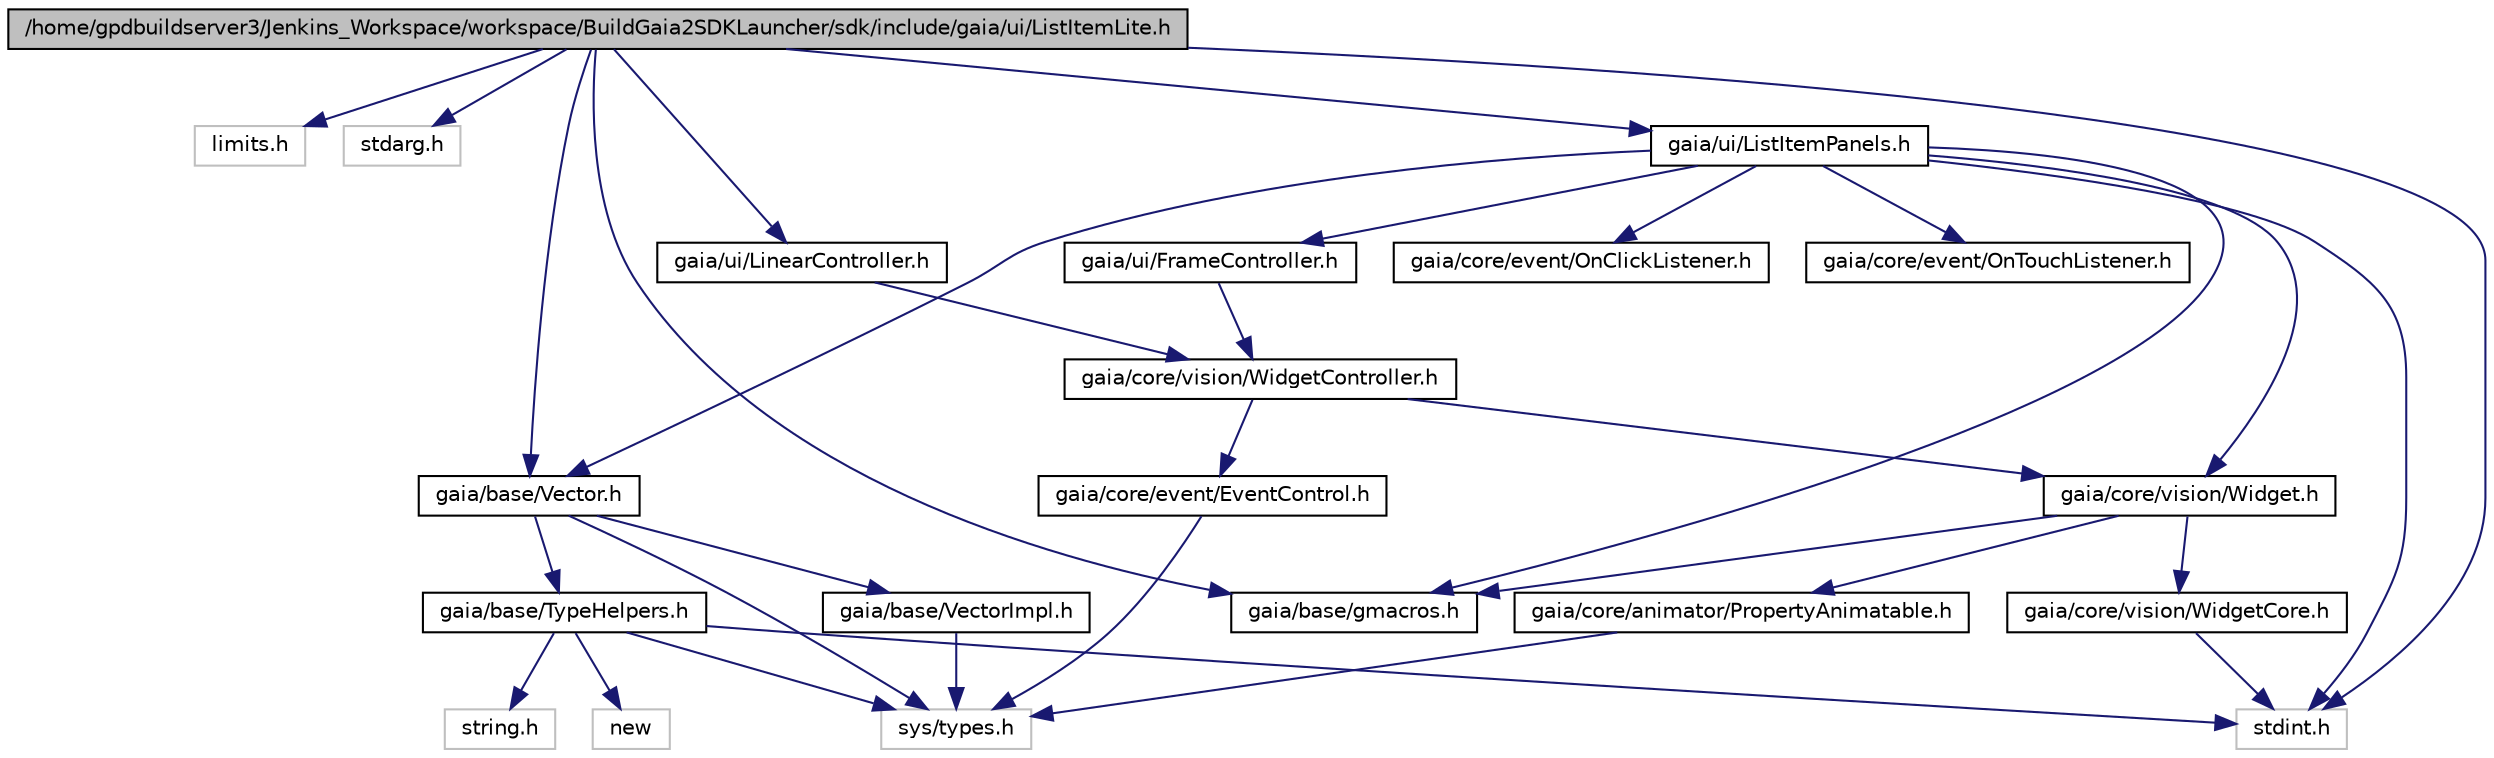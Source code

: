 digraph G
{
  edge [fontname="Helvetica",fontsize="10",labelfontname="Helvetica",labelfontsize="10"];
  node [fontname="Helvetica",fontsize="10",shape=record];
  Node1 [label="/home/gpdbuildserver3/Jenkins_Workspace/workspace/BuildGaia2SDKLauncher/sdk/include/gaia/ui/ListItemLite.h",height=0.2,width=0.4,color="black", fillcolor="grey75", style="filled" fontcolor="black"];
  Node1 -> Node2 [color="midnightblue",fontsize="10",style="solid",fontname="Helvetica"];
  Node2 [label="limits.h",height=0.2,width=0.4,color="grey75", fillcolor="white", style="filled"];
  Node1 -> Node3 [color="midnightblue",fontsize="10",style="solid",fontname="Helvetica"];
  Node3 [label="stdarg.h",height=0.2,width=0.4,color="grey75", fillcolor="white", style="filled"];
  Node1 -> Node4 [color="midnightblue",fontsize="10",style="solid",fontname="Helvetica"];
  Node4 [label="stdint.h",height=0.2,width=0.4,color="grey75", fillcolor="white", style="filled"];
  Node1 -> Node5 [color="midnightblue",fontsize="10",style="solid",fontname="Helvetica"];
  Node5 [label="gaia/base/Vector.h",height=0.2,width=0.4,color="black", fillcolor="white", style="filled",URL="$d4/d7f/_vector_8h.html"];
  Node5 -> Node6 [color="midnightblue",fontsize="10",style="solid",fontname="Helvetica"];
  Node6 [label="gaia/base/TypeHelpers.h",height=0.2,width=0.4,color="black", fillcolor="white", style="filled",URL="$d1/d86/_type_helpers_8h.html"];
  Node6 -> Node4 [color="midnightblue",fontsize="10",style="solid",fontname="Helvetica"];
  Node6 -> Node7 [color="midnightblue",fontsize="10",style="solid",fontname="Helvetica"];
  Node7 [label="string.h",height=0.2,width=0.4,color="grey75", fillcolor="white", style="filled"];
  Node6 -> Node8 [color="midnightblue",fontsize="10",style="solid",fontname="Helvetica"];
  Node8 [label="sys/types.h",height=0.2,width=0.4,color="grey75", fillcolor="white", style="filled"];
  Node6 -> Node9 [color="midnightblue",fontsize="10",style="solid",fontname="Helvetica"];
  Node9 [label="new",height=0.2,width=0.4,color="grey75", fillcolor="white", style="filled"];
  Node5 -> Node10 [color="midnightblue",fontsize="10",style="solid",fontname="Helvetica"];
  Node10 [label="gaia/base/VectorImpl.h",height=0.2,width=0.4,color="black", fillcolor="white", style="filled",URL="$dc/da9/_vector_impl_8h.html"];
  Node10 -> Node8 [color="midnightblue",fontsize="10",style="solid",fontname="Helvetica"];
  Node5 -> Node8 [color="midnightblue",fontsize="10",style="solid",fontname="Helvetica"];
  Node1 -> Node11 [color="midnightblue",fontsize="10",style="solid",fontname="Helvetica"];
  Node11 [label="gaia/ui/LinearController.h",height=0.2,width=0.4,color="black", fillcolor="white", style="filled",URL="$d7/d74/_linear_controller_8h.html"];
  Node11 -> Node12 [color="midnightblue",fontsize="10",style="solid",fontname="Helvetica"];
  Node12 [label="gaia/core/vision/WidgetController.h",height=0.2,width=0.4,color="black", fillcolor="white", style="filled",URL="$d6/d52/_widget_controller_8h.html"];
  Node12 -> Node13 [color="midnightblue",fontsize="10",style="solid",fontname="Helvetica"];
  Node13 [label="gaia/core/event/EventControl.h",height=0.2,width=0.4,color="black", fillcolor="white", style="filled",URL="$d3/dd0/_event_control_8h.html"];
  Node13 -> Node8 [color="midnightblue",fontsize="10",style="solid",fontname="Helvetica"];
  Node12 -> Node14 [color="midnightblue",fontsize="10",style="solid",fontname="Helvetica"];
  Node14 [label="gaia/core/vision/Widget.h",height=0.2,width=0.4,color="black", fillcolor="white", style="filled",URL="$d4/d75/_widget_8h.html"];
  Node14 -> Node15 [color="midnightblue",fontsize="10",style="solid",fontname="Helvetica"];
  Node15 [label="gaia/base/gmacros.h",height=0.2,width=0.4,color="black", fillcolor="white", style="filled",URL="$d1/dd0/gmacros_8h.html"];
  Node14 -> Node16 [color="midnightblue",fontsize="10",style="solid",fontname="Helvetica"];
  Node16 [label="gaia/core/animator/PropertyAnimatable.h",height=0.2,width=0.4,color="black", fillcolor="white", style="filled",URL="$d0/d92/_property_animatable_8h.html"];
  Node16 -> Node8 [color="midnightblue",fontsize="10",style="solid",fontname="Helvetica"];
  Node14 -> Node17 [color="midnightblue",fontsize="10",style="solid",fontname="Helvetica"];
  Node17 [label="gaia/core/vision/WidgetCore.h",height=0.2,width=0.4,color="black", fillcolor="white", style="filled",URL="$d8/d50/_widget_core_8h.html"];
  Node17 -> Node4 [color="midnightblue",fontsize="10",style="solid",fontname="Helvetica"];
  Node1 -> Node18 [color="midnightblue",fontsize="10",style="solid",fontname="Helvetica"];
  Node18 [label="gaia/ui/ListItemPanels.h",height=0.2,width=0.4,color="black", fillcolor="white", style="filled",URL="$d6/d77/_list_item_panels_8h.html"];
  Node18 -> Node4 [color="midnightblue",fontsize="10",style="solid",fontname="Helvetica"];
  Node18 -> Node14 [color="midnightblue",fontsize="10",style="solid",fontname="Helvetica"];
  Node18 -> Node5 [color="midnightblue",fontsize="10",style="solid",fontname="Helvetica"];
  Node18 -> Node15 [color="midnightblue",fontsize="10",style="solid",fontname="Helvetica"];
  Node18 -> Node19 [color="midnightblue",fontsize="10",style="solid",fontname="Helvetica"];
  Node19 [label="gaia/core/event/OnClickListener.h",height=0.2,width=0.4,color="black", fillcolor="white", style="filled",URL="$de/d9c/_on_click_listener_8h.html"];
  Node18 -> Node20 [color="midnightblue",fontsize="10",style="solid",fontname="Helvetica"];
  Node20 [label="gaia/core/event/OnTouchListener.h",height=0.2,width=0.4,color="black", fillcolor="white", style="filled",URL="$d0/d73/_on_touch_listener_8h.html"];
  Node18 -> Node21 [color="midnightblue",fontsize="10",style="solid",fontname="Helvetica"];
  Node21 [label="gaia/ui/FrameController.h",height=0.2,width=0.4,color="black", fillcolor="white", style="filled",URL="$d1/d40/_frame_controller_8h.html"];
  Node21 -> Node12 [color="midnightblue",fontsize="10",style="solid",fontname="Helvetica"];
  Node1 -> Node15 [color="midnightblue",fontsize="10",style="solid",fontname="Helvetica"];
}
